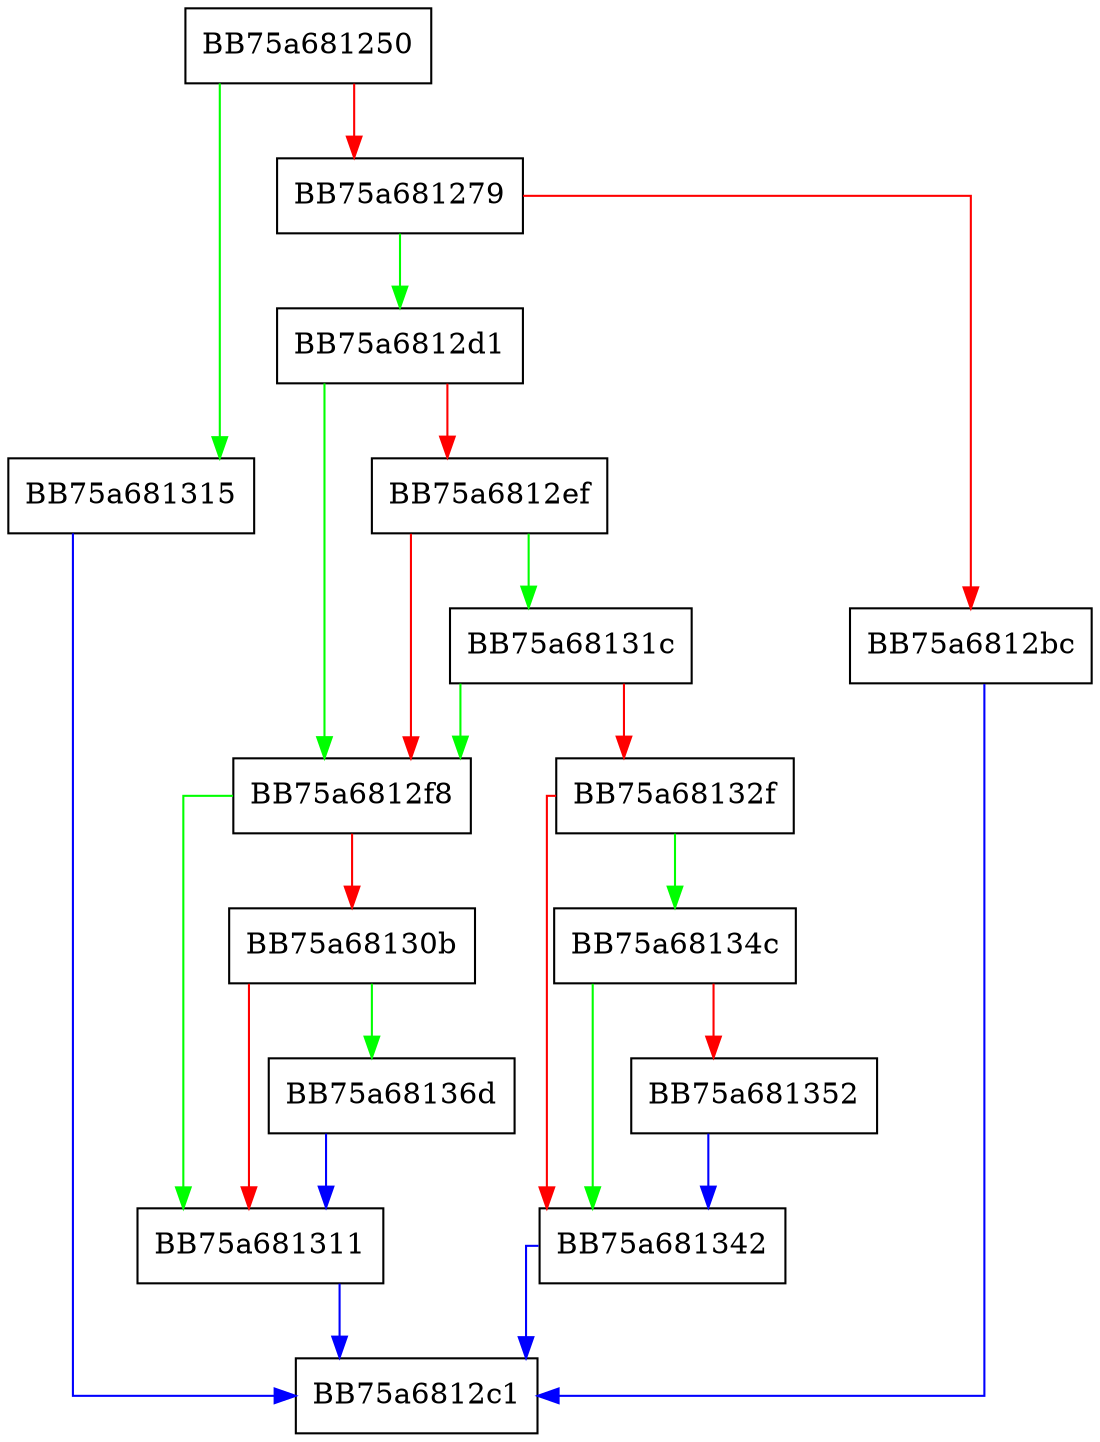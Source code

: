 digraph FindFirst {
  node [shape="box"];
  graph [splines=ortho];
  BB75a681250 -> BB75a681315 [color="green"];
  BB75a681250 -> BB75a681279 [color="red"];
  BB75a681279 -> BB75a6812d1 [color="green"];
  BB75a681279 -> BB75a6812bc [color="red"];
  BB75a6812bc -> BB75a6812c1 [color="blue"];
  BB75a6812d1 -> BB75a6812f8 [color="green"];
  BB75a6812d1 -> BB75a6812ef [color="red"];
  BB75a6812ef -> BB75a68131c [color="green"];
  BB75a6812ef -> BB75a6812f8 [color="red"];
  BB75a6812f8 -> BB75a681311 [color="green"];
  BB75a6812f8 -> BB75a68130b [color="red"];
  BB75a68130b -> BB75a68136d [color="green"];
  BB75a68130b -> BB75a681311 [color="red"];
  BB75a681311 -> BB75a6812c1 [color="blue"];
  BB75a681315 -> BB75a6812c1 [color="blue"];
  BB75a68131c -> BB75a6812f8 [color="green"];
  BB75a68131c -> BB75a68132f [color="red"];
  BB75a68132f -> BB75a68134c [color="green"];
  BB75a68132f -> BB75a681342 [color="red"];
  BB75a681342 -> BB75a6812c1 [color="blue"];
  BB75a68134c -> BB75a681342 [color="green"];
  BB75a68134c -> BB75a681352 [color="red"];
  BB75a681352 -> BB75a681342 [color="blue"];
  BB75a68136d -> BB75a681311 [color="blue"];
}